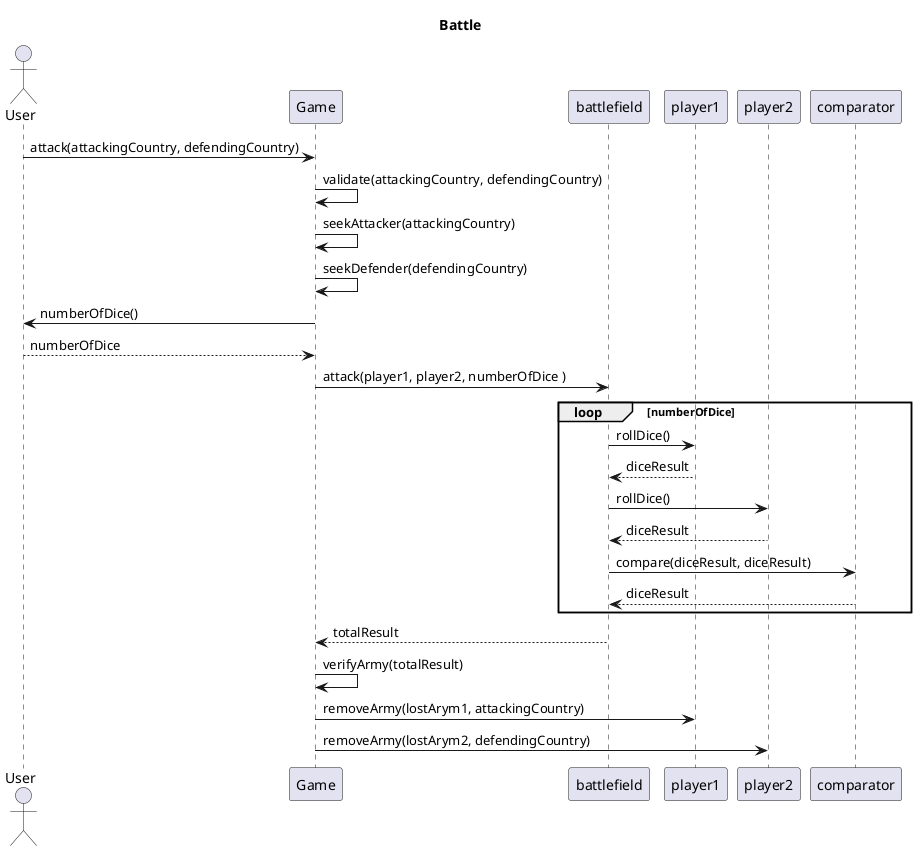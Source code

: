 @startuml
title "Battle"
actor User
User -> Game: attack(attackingCountry, defendingCountry)
Game -> Game: validate(attackingCountry, defendingCountry)

Game -> Game: seekAttacker(attackingCountry)
Game -> Game: seekDefender(defendingCountry)
Game -> User : numberOfDice()
User --> Game: numberOfDice
Game -> battlefield: attack(player1, player2, numberOfDice )


loop numberOfDice
battlefield -> player1: rollDice()
player1 --> battlefield : diceResult

battlefield ->player2: rollDice()
player2 --> battlefield : diceResult

battlefield -> comparator: compare(diceResult, diceResult)
comparator --> battlefield: diceResult
end
battlefield --> Game : totalResult

Game -> Game : verifyArmy(totalResult)

Game -> player1 : removeArmy(lostArym1, attackingCountry)
Game -> player2 : removeArmy(lostArym2, defendingCountry)
@enduml